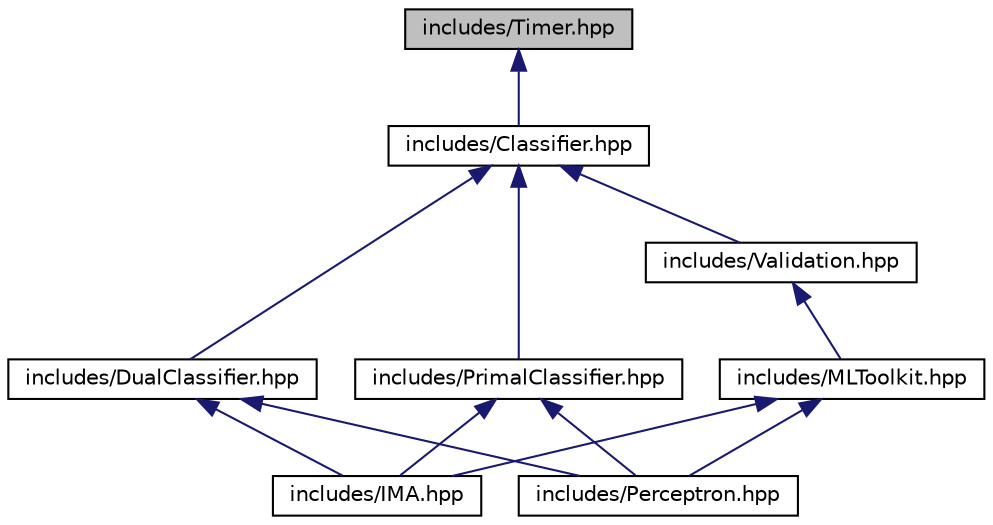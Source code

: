digraph "includes/Timer.hpp"
{
  edge [fontname="Helvetica",fontsize="10",labelfontname="Helvetica",labelfontsize="10"];
  node [fontname="Helvetica",fontsize="10",shape=record];
  Node3 [label="includes/Timer.hpp",height=0.2,width=0.4,color="black", fillcolor="grey75", style="filled", fontcolor="black"];
  Node3 -> Node4 [dir="back",color="midnightblue",fontsize="10",style="solid",fontname="Helvetica"];
  Node4 [label="includes/Classifier.hpp",height=0.2,width=0.4,color="black", fillcolor="white", style="filled",URL="$_classifier_8hpp.html"];
  Node4 -> Node5 [dir="back",color="midnightblue",fontsize="10",style="solid",fontname="Helvetica"];
  Node5 [label="includes/DualClassifier.hpp",height=0.2,width=0.4,color="black", fillcolor="white", style="filled",URL="$_dual_classifier_8hpp.html"];
  Node5 -> Node6 [dir="back",color="midnightblue",fontsize="10",style="solid",fontname="Helvetica"];
  Node6 [label="includes/IMA.hpp",height=0.2,width=0.4,color="black", fillcolor="white", style="filled",URL="$_i_m_a_8hpp.html"];
  Node5 -> Node7 [dir="back",color="midnightblue",fontsize="10",style="solid",fontname="Helvetica"];
  Node7 [label="includes/Perceptron.hpp",height=0.2,width=0.4,color="black", fillcolor="white", style="filled",URL="$_perceptron_8hpp.html"];
  Node4 -> Node8 [dir="back",color="midnightblue",fontsize="10",style="solid",fontname="Helvetica"];
  Node8 [label="includes/PrimalClassifier.hpp",height=0.2,width=0.4,color="black", fillcolor="white", style="filled",URL="$_primal_classifier_8hpp.html"];
  Node8 -> Node6 [dir="back",color="midnightblue",fontsize="10",style="solid",fontname="Helvetica"];
  Node8 -> Node7 [dir="back",color="midnightblue",fontsize="10",style="solid",fontname="Helvetica"];
  Node4 -> Node9 [dir="back",color="midnightblue",fontsize="10",style="solid",fontname="Helvetica"];
  Node9 [label="includes/Validation.hpp",height=0.2,width=0.4,color="black", fillcolor="white", style="filled",URL="$_validation_8hpp.html"];
  Node9 -> Node10 [dir="back",color="midnightblue",fontsize="10",style="solid",fontname="Helvetica"];
  Node10 [label="includes/MLToolkit.hpp",height=0.2,width=0.4,color="black", fillcolor="white", style="filled",URL="$_m_l_toolkit_8hpp.html"];
  Node10 -> Node6 [dir="back",color="midnightblue",fontsize="10",style="solid",fontname="Helvetica"];
  Node10 -> Node7 [dir="back",color="midnightblue",fontsize="10",style="solid",fontname="Helvetica"];
}
